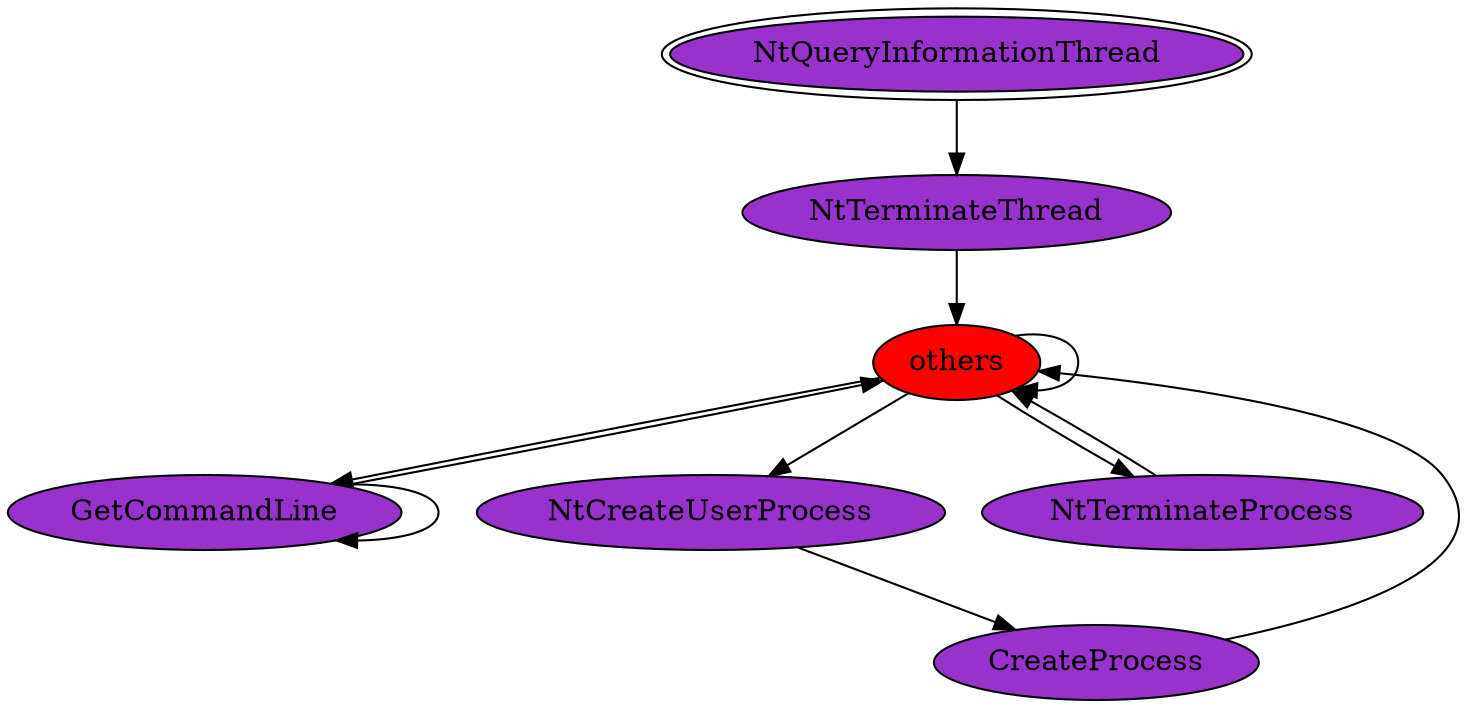digraph "./REPORTS/6818/API_PER_CATEGORY/CreateProcess.exe_4508_Processes_API_per_Category_Transition_Matrix" {
	NtQueryInformationThread [label=NtQueryInformationThread fillcolor=darkorchid peripheries=2 style=filled]
	NtTerminateThread [label=NtTerminateThread fillcolor=darkorchid style=filled]
	NtQueryInformationThread -> NtTerminateThread [label=""]
	others [label=others fillcolor=red style=filled]
	NtTerminateThread -> others [label=""]
	others -> others [label=""]
	GetCommandLine [label=GetCommandLine fillcolor=darkorchid style=filled]
	others -> GetCommandLine [label=""]
	NtCreateUserProcess [label=NtCreateUserProcess fillcolor=darkorchid style=filled]
	others -> NtCreateUserProcess [label=""]
	NtTerminateProcess [label=NtTerminateProcess fillcolor=darkorchid style=filled]
	others -> NtTerminateProcess [label=""]
	GetCommandLine -> others [label=""]
	GetCommandLine -> GetCommandLine [label=""]
	CreateProcess [label=CreateProcess fillcolor=darkorchid style=filled]
	NtCreateUserProcess -> CreateProcess [label=""]
	CreateProcess -> others [label=""]
	NtTerminateProcess -> others [label=""]
}
